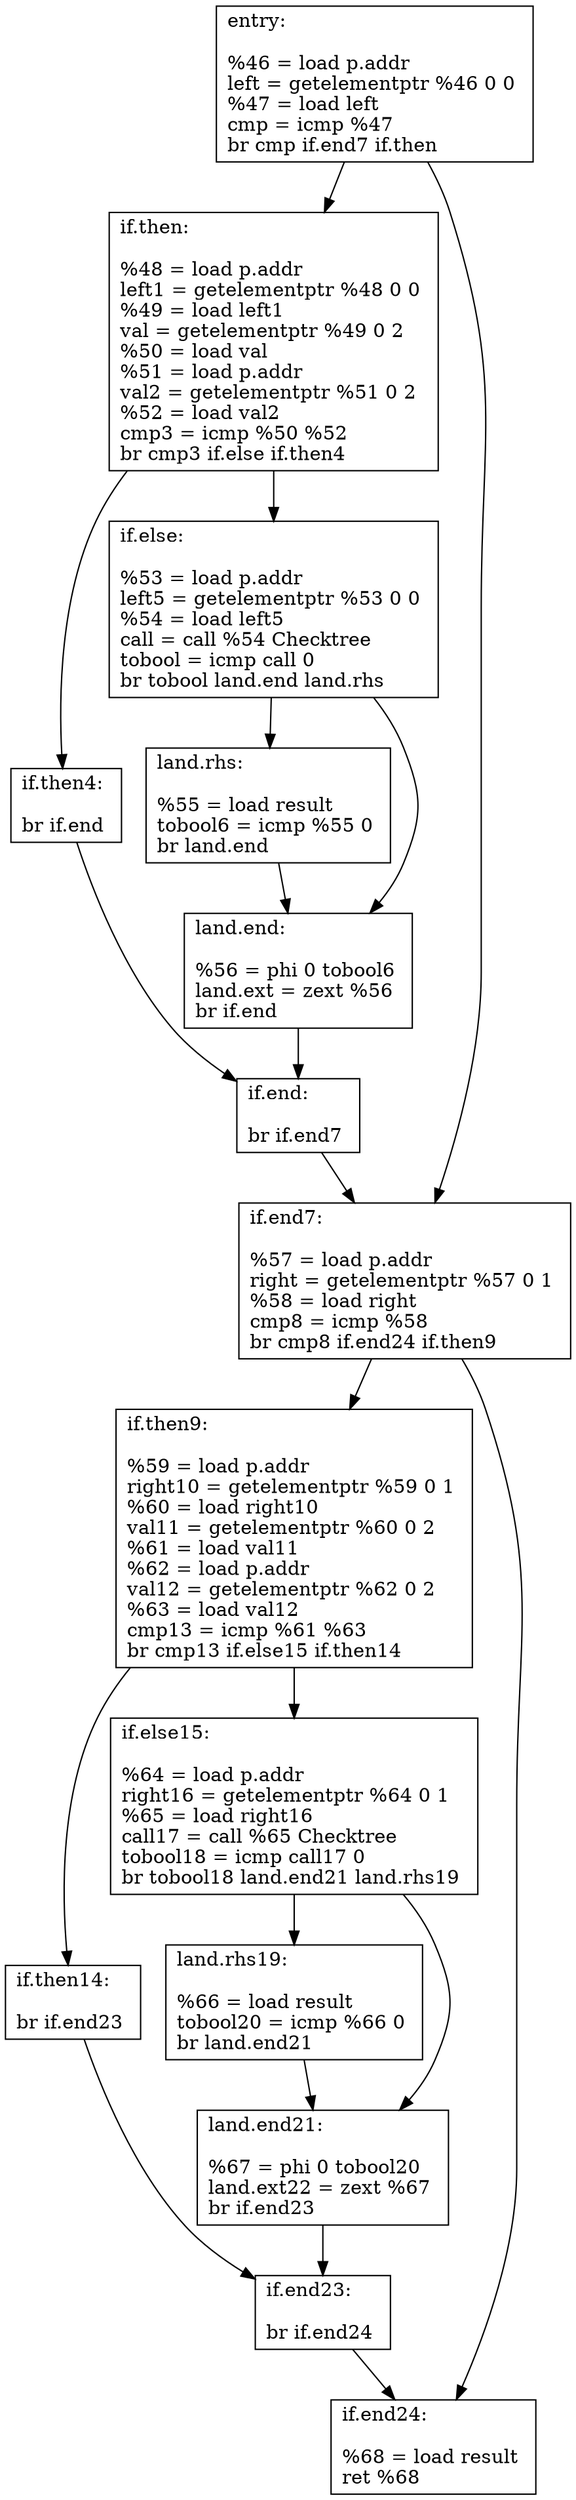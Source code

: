 digraph "CFG for 'Checktree' function" {
	entry[shape=record,
		label="{entry:\l\l
			%46 = load p.addr \l
			left = getelementptr %46 0 0 \l
			%47 = load left \l
			cmp = icmp %47 \l
			br cmp if.end7 if.then \l
		}"
	];
	entry -> ifthen;
	entry -> ifend7;
	ifthen[shape=record,
		label="{if.then:\l\l
			%48 = load p.addr \l
			left1 = getelementptr %48 0 0 \l
			%49 = load left1 \l
			val = getelementptr %49 0 2 \l
			%50 = load val \l
			%51 = load p.addr \l
			val2 = getelementptr %51 0 2 \l
			%52 = load val2 \l
			cmp3 = icmp %50 %52 \l
			br cmp3 if.else if.then4 \l
		}"
	];
	ifthen -> ifthen4;
	ifthen -> ifelse;
	ifthen4[shape=record,
		label="{if.then4:\l\l
			br if.end \l
		}"
	];
	ifthen4 -> ifend;
	ifelse[shape=record,
		label="{if.else:\l\l
			%53 = load p.addr \l
			left5 = getelementptr %53 0 0 \l
			%54 = load left5 \l
			call = call %54 Checktree \l
			tobool = icmp call 0 \l
			br tobool land.end land.rhs \l
		}"
	];
	ifelse -> landrhs;
	ifelse -> landend;
	landrhs[shape=record,
		label="{land.rhs:\l\l
			%55 = load result \l
			tobool6 = icmp %55 0 \l
			br land.end \l
		}"
	];
	landrhs -> landend;
	landend[shape=record,
		label="{land.end:\l\l
			%56 = phi 0 tobool6 \l
			land.ext = zext %56 \l
			br if.end \l
		}"
	];
	landend -> ifend;
	ifend[shape=record,
		label="{if.end:\l\l
			br if.end7 \l
		}"
	];
	ifend -> ifend7;
	ifend7[shape=record,
		label="{if.end7:\l\l
			%57 = load p.addr \l
			right = getelementptr %57 0 1 \l
			%58 = load right \l
			cmp8 = icmp %58 \l
			br cmp8 if.end24 if.then9 \l
		}"
	];
	ifend7 -> ifthen9;
	ifend7 -> ifend24;
	ifthen9[shape=record,
		label="{if.then9:\l\l
			%59 = load p.addr \l
			right10 = getelementptr %59 0 1 \l
			%60 = load right10 \l
			val11 = getelementptr %60 0 2 \l
			%61 = load val11 \l
			%62 = load p.addr \l
			val12 = getelementptr %62 0 2 \l
			%63 = load val12 \l
			cmp13 = icmp %61 %63 \l
			br cmp13 if.else15 if.then14 \l
		}"
	];
	ifthen9 -> ifthen14;
	ifthen9 -> ifelse15;
	ifthen14[shape=record,
		label="{if.then14:\l\l
			br if.end23 \l
		}"
	];
	ifthen14 -> ifend23;
	ifelse15[shape=record,
		label="{if.else15:\l\l
			%64 = load p.addr \l
			right16 = getelementptr %64 0 1 \l
			%65 = load right16 \l
			call17 = call %65 Checktree \l
			tobool18 = icmp call17 0 \l
			br tobool18 land.end21 land.rhs19 \l
		}"
	];
	ifelse15 -> landrhs19;
	ifelse15 -> landend21;
	landrhs19[shape=record,
		label="{land.rhs19:\l\l
			%66 = load result \l
			tobool20 = icmp %66 0 \l
			br land.end21 \l
		}"
	];
	landrhs19 -> landend21;
	landend21[shape=record,
		label="{land.end21:\l\l
			%67 = phi 0 tobool20 \l
			land.ext22 = zext %67 \l
			br if.end23 \l
		}"
	];
	landend21 -> ifend23;
	ifend23[shape=record,
		label="{if.end23:\l\l
			br if.end24 \l
		}"
	];
	ifend23 -> ifend24;
	ifend24[shape=record,
		label="{if.end24:\l\l
			%68 = load result \l
			ret %68 \l
		}"
	];
}
